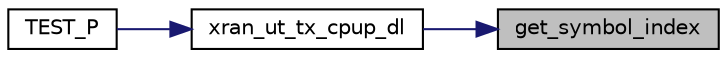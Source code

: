 digraph "get_symbol_index"
{
 // LATEX_PDF_SIZE
  edge [fontname="Helvetica",fontsize="10",labelfontname="Helvetica",labelfontsize="10"];
  node [fontname="Helvetica",fontsize="10",shape=record];
  rankdir="RL";
  Node1 [label="get_symbol_index",height=0.2,width=0.4,color="black", fillcolor="grey75", style="filled", fontcolor="black",tooltip=" "];
  Node1 -> Node2 [dir="back",color="midnightblue",fontsize="10",style="solid",fontname="Helvetica"];
  Node2 [label="xran_ut_tx_cpup_dl",height=0.2,width=0.4,color="black", fillcolor="white", style="filled",URL="$chain__tests_8cc.html#ad274ca70e6c47c2c549422b1cba1f0b0",tooltip=" "];
  Node2 -> Node3 [dir="back",color="midnightblue",fontsize="10",style="solid",fontname="Helvetica"];
  Node3 [label="TEST_P",height=0.2,width=0.4,color="black", fillcolor="white", style="filled",URL="$chain__tests_8cc.html#a9dc1e3a47b655cad97eed3db3cdebd92",tooltip=" "];
}
